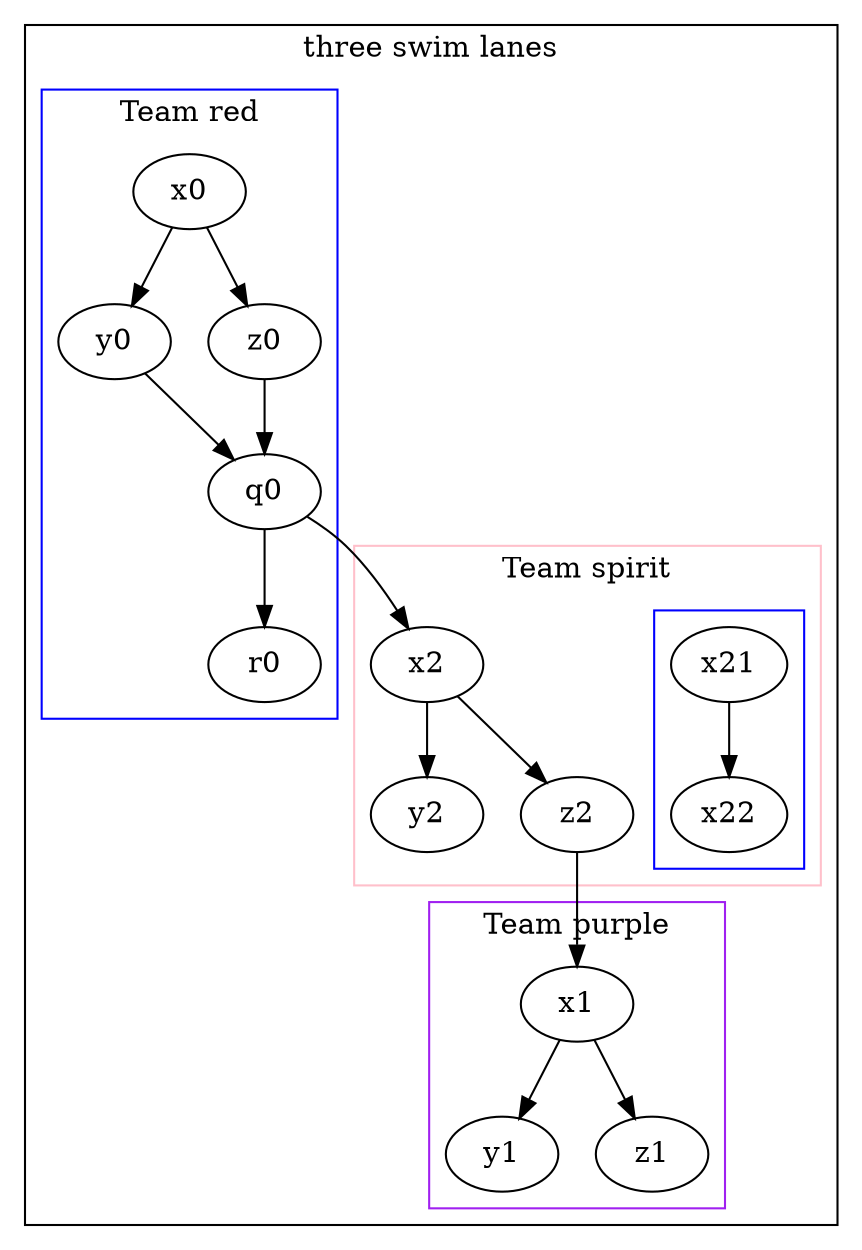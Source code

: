 digraph G {
  subgraph clusterSurround1 {
    graph [label="three swim lanes"]
    graph[_swimlane_equalwidth=TRUE _swimlane_group=a]
    subgraph cluster0 {
       label="Team red"
      graph [color=blue]
      x0 -> y0 
      x0 -> z0
      y0 -> q0
      q0 -> r0
      z0 -> q0
    }
    subgraph cluster1 {
       label="Team purple"
      graph [color=purple]
      x1 -> y1 
      x1 -> z1 
    }
    subgraph cluster2 {
       label="Team spirit"
      graph [color=pink]
      x2 -> y2 
      x2 -> z2
      subgraph cluster2a {
        graph [color=blue label=""]      
        x21 ->x22
      }
    }
    q0 -> x2;
    z2 -> x1
  }
}


